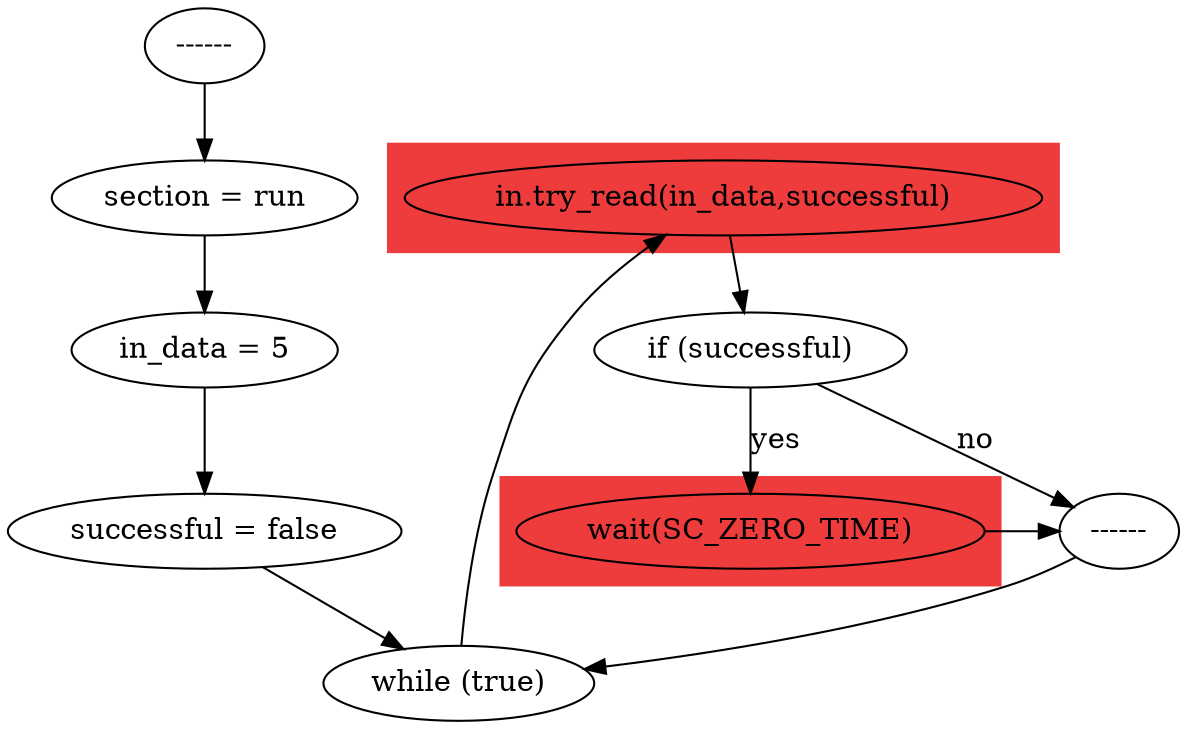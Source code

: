 digraph Consumer {  graph [rankdir=TD];  
state_0[ label = "------"];
state_1[ label = "section = run"];
state_2[ label = "in_data = 5"];
state_3[ label = "successful = false"];
state_4[ label = "while (true)"];
state_5[ label = "in.try_read(in_data,successful)"];
state_6[ label = "if (successful)"];
state_7[ label = "wait(SC_ZERO_TIME)"];
state_8[ label = "------"];

state_0 -> state_1;
state_1 -> state_2;
state_2 -> state_3;
state_3 -> state_4;
state_4 -> state_5;
state_5 -> state_6;
state_6 -> state_7[label = "yes"];
state_6 -> state_8[label = "no"];
state_7 -> state_8;
state_8 -> state_4;

subgraph cluster_0 {
	style=filled; color=brown2;
	state_5;
}
subgraph cluster_1 {
	style=filled; color=brown2;
	state_7;
}
}

